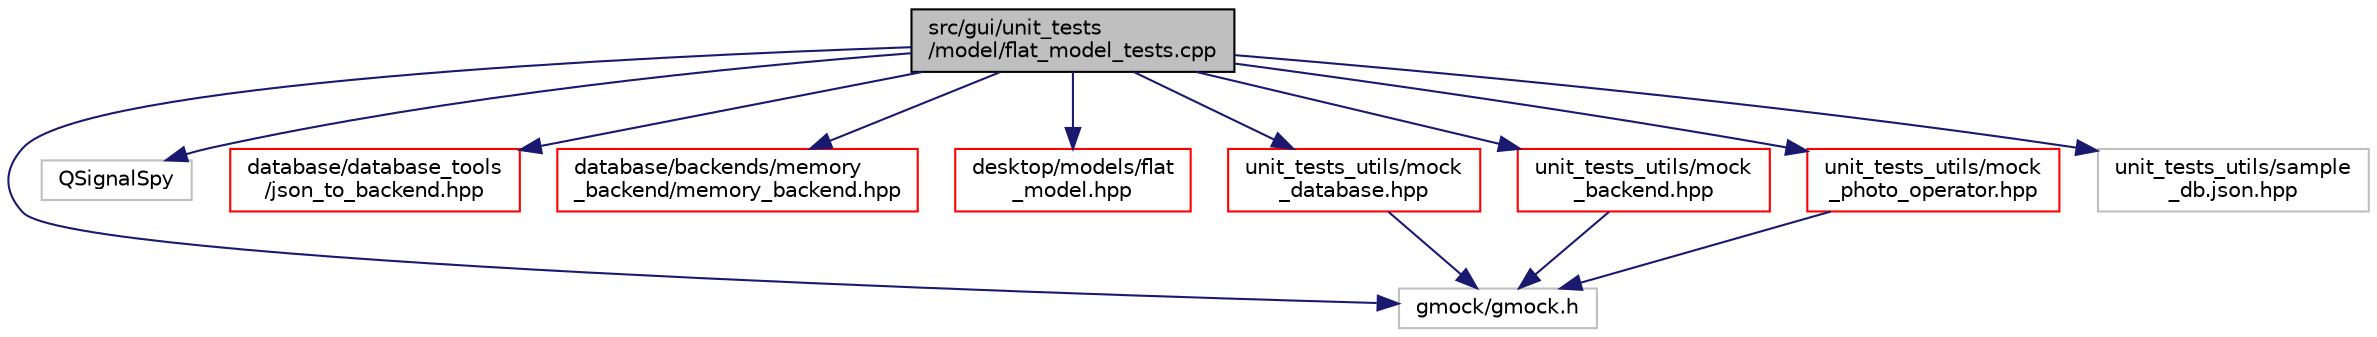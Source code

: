 digraph "src/gui/unit_tests/model/flat_model_tests.cpp"
{
 // LATEX_PDF_SIZE
  edge [fontname="Helvetica",fontsize="10",labelfontname="Helvetica",labelfontsize="10"];
  node [fontname="Helvetica",fontsize="10",shape=record];
  Node1 [label="src/gui/unit_tests\l/model/flat_model_tests.cpp",height=0.2,width=0.4,color="black", fillcolor="grey75", style="filled", fontcolor="black",tooltip=" "];
  Node1 -> Node2 [color="midnightblue",fontsize="10",style="solid",fontname="Helvetica"];
  Node2 [label="gmock/gmock.h",height=0.2,width=0.4,color="grey75", fillcolor="white", style="filled",tooltip=" "];
  Node1 -> Node3 [color="midnightblue",fontsize="10",style="solid",fontname="Helvetica"];
  Node3 [label="QSignalSpy",height=0.2,width=0.4,color="grey75", fillcolor="white", style="filled",tooltip=" "];
  Node1 -> Node4 [color="midnightblue",fontsize="10",style="solid",fontname="Helvetica"];
  Node4 [label="database/database_tools\l/json_to_backend.hpp",height=0.2,width=0.4,color="red", fillcolor="white", style="filled",URL="$json__to__backend_8hpp.html",tooltip=" "];
  Node1 -> Node30 [color="midnightblue",fontsize="10",style="solid",fontname="Helvetica"];
  Node30 [label="database/backends/memory\l_backend/memory_backend.hpp",height=0.2,width=0.4,color="red", fillcolor="white", style="filled",URL="$memory__backend_8hpp.html",tooltip=" "];
  Node1 -> Node57 [color="midnightblue",fontsize="10",style="solid",fontname="Helvetica"];
  Node57 [label="desktop/models/flat\l_model.hpp",height=0.2,width=0.4,color="red", fillcolor="white", style="filled",URL="$flat__model_8hpp.html",tooltip=" "];
  Node1 -> Node63 [color="midnightblue",fontsize="10",style="solid",fontname="Helvetica"];
  Node63 [label="unit_tests_utils/mock\l_database.hpp",height=0.2,width=0.4,color="red", fillcolor="white", style="filled",URL="$mock__database_8hpp.html",tooltip=" "];
  Node63 -> Node2 [color="midnightblue",fontsize="10",style="solid",fontname="Helvetica"];
  Node1 -> Node68 [color="midnightblue",fontsize="10",style="solid",fontname="Helvetica"];
  Node68 [label="unit_tests_utils/mock\l_backend.hpp",height=0.2,width=0.4,color="red", fillcolor="white", style="filled",URL="$mock__backend_8hpp.html",tooltip=" "];
  Node68 -> Node2 [color="midnightblue",fontsize="10",style="solid",fontname="Helvetica"];
  Node1 -> Node69 [color="midnightblue",fontsize="10",style="solid",fontname="Helvetica"];
  Node69 [label="unit_tests_utils/mock\l_photo_operator.hpp",height=0.2,width=0.4,color="red", fillcolor="white", style="filled",URL="$mock__photo__operator_8hpp.html",tooltip=" "];
  Node69 -> Node2 [color="midnightblue",fontsize="10",style="solid",fontname="Helvetica"];
  Node1 -> Node70 [color="midnightblue",fontsize="10",style="solid",fontname="Helvetica"];
  Node70 [label="unit_tests_utils/sample\l_db.json.hpp",height=0.2,width=0.4,color="grey75", fillcolor="white", style="filled",tooltip=" "];
}
